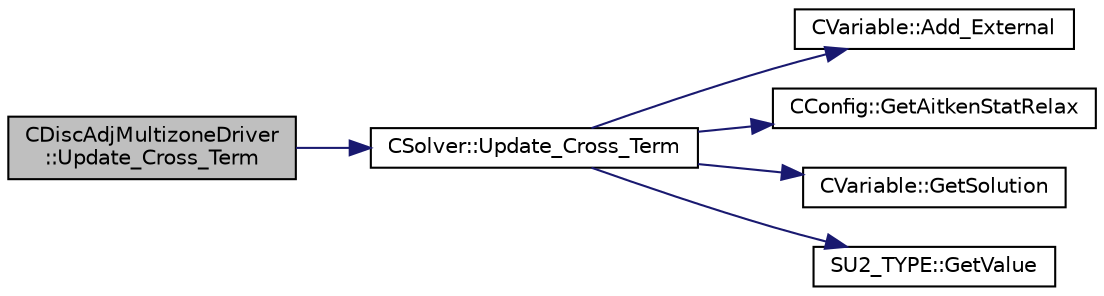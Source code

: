 digraph "CDiscAdjMultizoneDriver::Update_Cross_Term"
{
 // LATEX_PDF_SIZE
  edge [fontname="Helvetica",fontsize="10",labelfontname="Helvetica",labelfontsize="10"];
  node [fontname="Helvetica",fontsize="10",shape=record];
  rankdir="LR";
  Node1 [label="CDiscAdjMultizoneDriver\l::Update_Cross_Term",height=0.2,width=0.4,color="black", fillcolor="grey75", style="filled", fontcolor="black",tooltip="Extract contribution of iZone to jZone with BGS relaxation."];
  Node1 -> Node2 [color="midnightblue",fontsize="10",style="solid",fontname="Helvetica"];
  Node2 [label="CSolver::Update_Cross_Term",height=0.2,width=0.4,color="black", fillcolor="white", style="filled",URL="$classCSolver.html#aab820aec4d316794dd2e65c1aef06408",tooltip="Update a given cross-term with relaxation and the running total (External)."];
  Node2 -> Node3 [color="midnightblue",fontsize="10",style="solid",fontname="Helvetica"];
  Node3 [label="CVariable::Add_External",height=0.2,width=0.4,color="black", fillcolor="white", style="filled",URL="$classCVariable.html#a68bcdac8af9ed15cb0a66a9f61cc337a",tooltip="Add a value to the External vector."];
  Node2 -> Node4 [color="midnightblue",fontsize="10",style="solid",fontname="Helvetica"];
  Node4 [label="CConfig::GetAitkenStatRelax",height=0.2,width=0.4,color="black", fillcolor="white", style="filled",URL="$classCConfig.html#ada501eb6c9481a1b3c13e7bbf4a728a3",tooltip="Get Aitken's relaxation parameter for static relaxation cases."];
  Node2 -> Node5 [color="midnightblue",fontsize="10",style="solid",fontname="Helvetica"];
  Node5 [label="CVariable::GetSolution",height=0.2,width=0.4,color="black", fillcolor="white", style="filled",URL="$classCVariable.html#a261483e39c23c1de7cb9aea7e917c121",tooltip="Get the solution."];
  Node2 -> Node6 [color="midnightblue",fontsize="10",style="solid",fontname="Helvetica"];
  Node6 [label="SU2_TYPE::GetValue",height=0.2,width=0.4,color="black", fillcolor="white", style="filled",URL="$namespaceSU2__TYPE.html#adf52a59d6f4e578f7915ec9abbf7cb22",tooltip="Get the (primitive) value of the datatype (needs to be specialized for active types)."];
}
